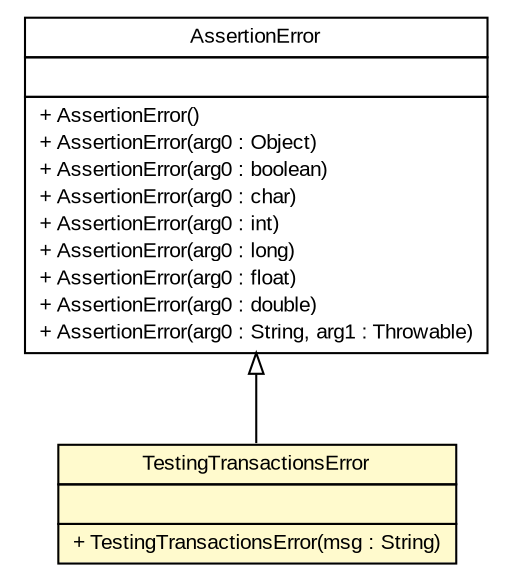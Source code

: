 #!/usr/local/bin/dot
#
# Class diagram 
# Generated by UMLGraph version R5_6_6-1-g9240c4 (http://www.umlgraph.org/)
#

digraph G {
	edge [fontname="arial",fontsize=10,labelfontname="arial",labelfontsize=10];
	node [fontname="arial",fontsize=10,shape=plaintext];
	nodesep=0.25;
	ranksep=0.5;
	// epfl.sweng.testing.TestingTransactionsError
	c859 [label=<<table title="epfl.sweng.testing.TestingTransactionsError" border="0" cellborder="1" cellspacing="0" cellpadding="2" port="p" bgcolor="lemonChiffon" href="./TestingTransactionsError.html">
		<tr><td><table border="0" cellspacing="0" cellpadding="1">
<tr><td align="center" balign="center"> TestingTransactionsError </td></tr>
		</table></td></tr>
		<tr><td><table border="0" cellspacing="0" cellpadding="1">
<tr><td align="left" balign="left">  </td></tr>
		</table></td></tr>
		<tr><td><table border="0" cellspacing="0" cellpadding="1">
<tr><td align="left" balign="left"> + TestingTransactionsError(msg : String) </td></tr>
		</table></td></tr>
		</table>>, URL="./TestingTransactionsError.html", fontname="arial", fontcolor="black", fontsize=10.0];
	//epfl.sweng.testing.TestingTransactionsError extends java.lang.AssertionError
	c874:p -> c859:p [dir=back,arrowtail=empty];
	// java.lang.AssertionError
	c874 [label=<<table title="java.lang.AssertionError" border="0" cellborder="1" cellspacing="0" cellpadding="2" port="p" href="http://java.sun.com/j2se/1.4.2/docs/api/java/lang/AssertionError.html">
		<tr><td><table border="0" cellspacing="0" cellpadding="1">
<tr><td align="center" balign="center"> AssertionError </td></tr>
		</table></td></tr>
		<tr><td><table border="0" cellspacing="0" cellpadding="1">
<tr><td align="left" balign="left">  </td></tr>
		</table></td></tr>
		<tr><td><table border="0" cellspacing="0" cellpadding="1">
<tr><td align="left" balign="left"> + AssertionError() </td></tr>
<tr><td align="left" balign="left"> + AssertionError(arg0 : Object) </td></tr>
<tr><td align="left" balign="left"> + AssertionError(arg0 : boolean) </td></tr>
<tr><td align="left" balign="left"> + AssertionError(arg0 : char) </td></tr>
<tr><td align="left" balign="left"> + AssertionError(arg0 : int) </td></tr>
<tr><td align="left" balign="left"> + AssertionError(arg0 : long) </td></tr>
<tr><td align="left" balign="left"> + AssertionError(arg0 : float) </td></tr>
<tr><td align="left" balign="left"> + AssertionError(arg0 : double) </td></tr>
<tr><td align="left" balign="left"> + AssertionError(arg0 : String, arg1 : Throwable) </td></tr>
		</table></td></tr>
		</table>>, URL="http://java.sun.com/j2se/1.4.2/docs/api/java/lang/AssertionError.html", fontname="arial", fontcolor="black", fontsize=10.0];
}

